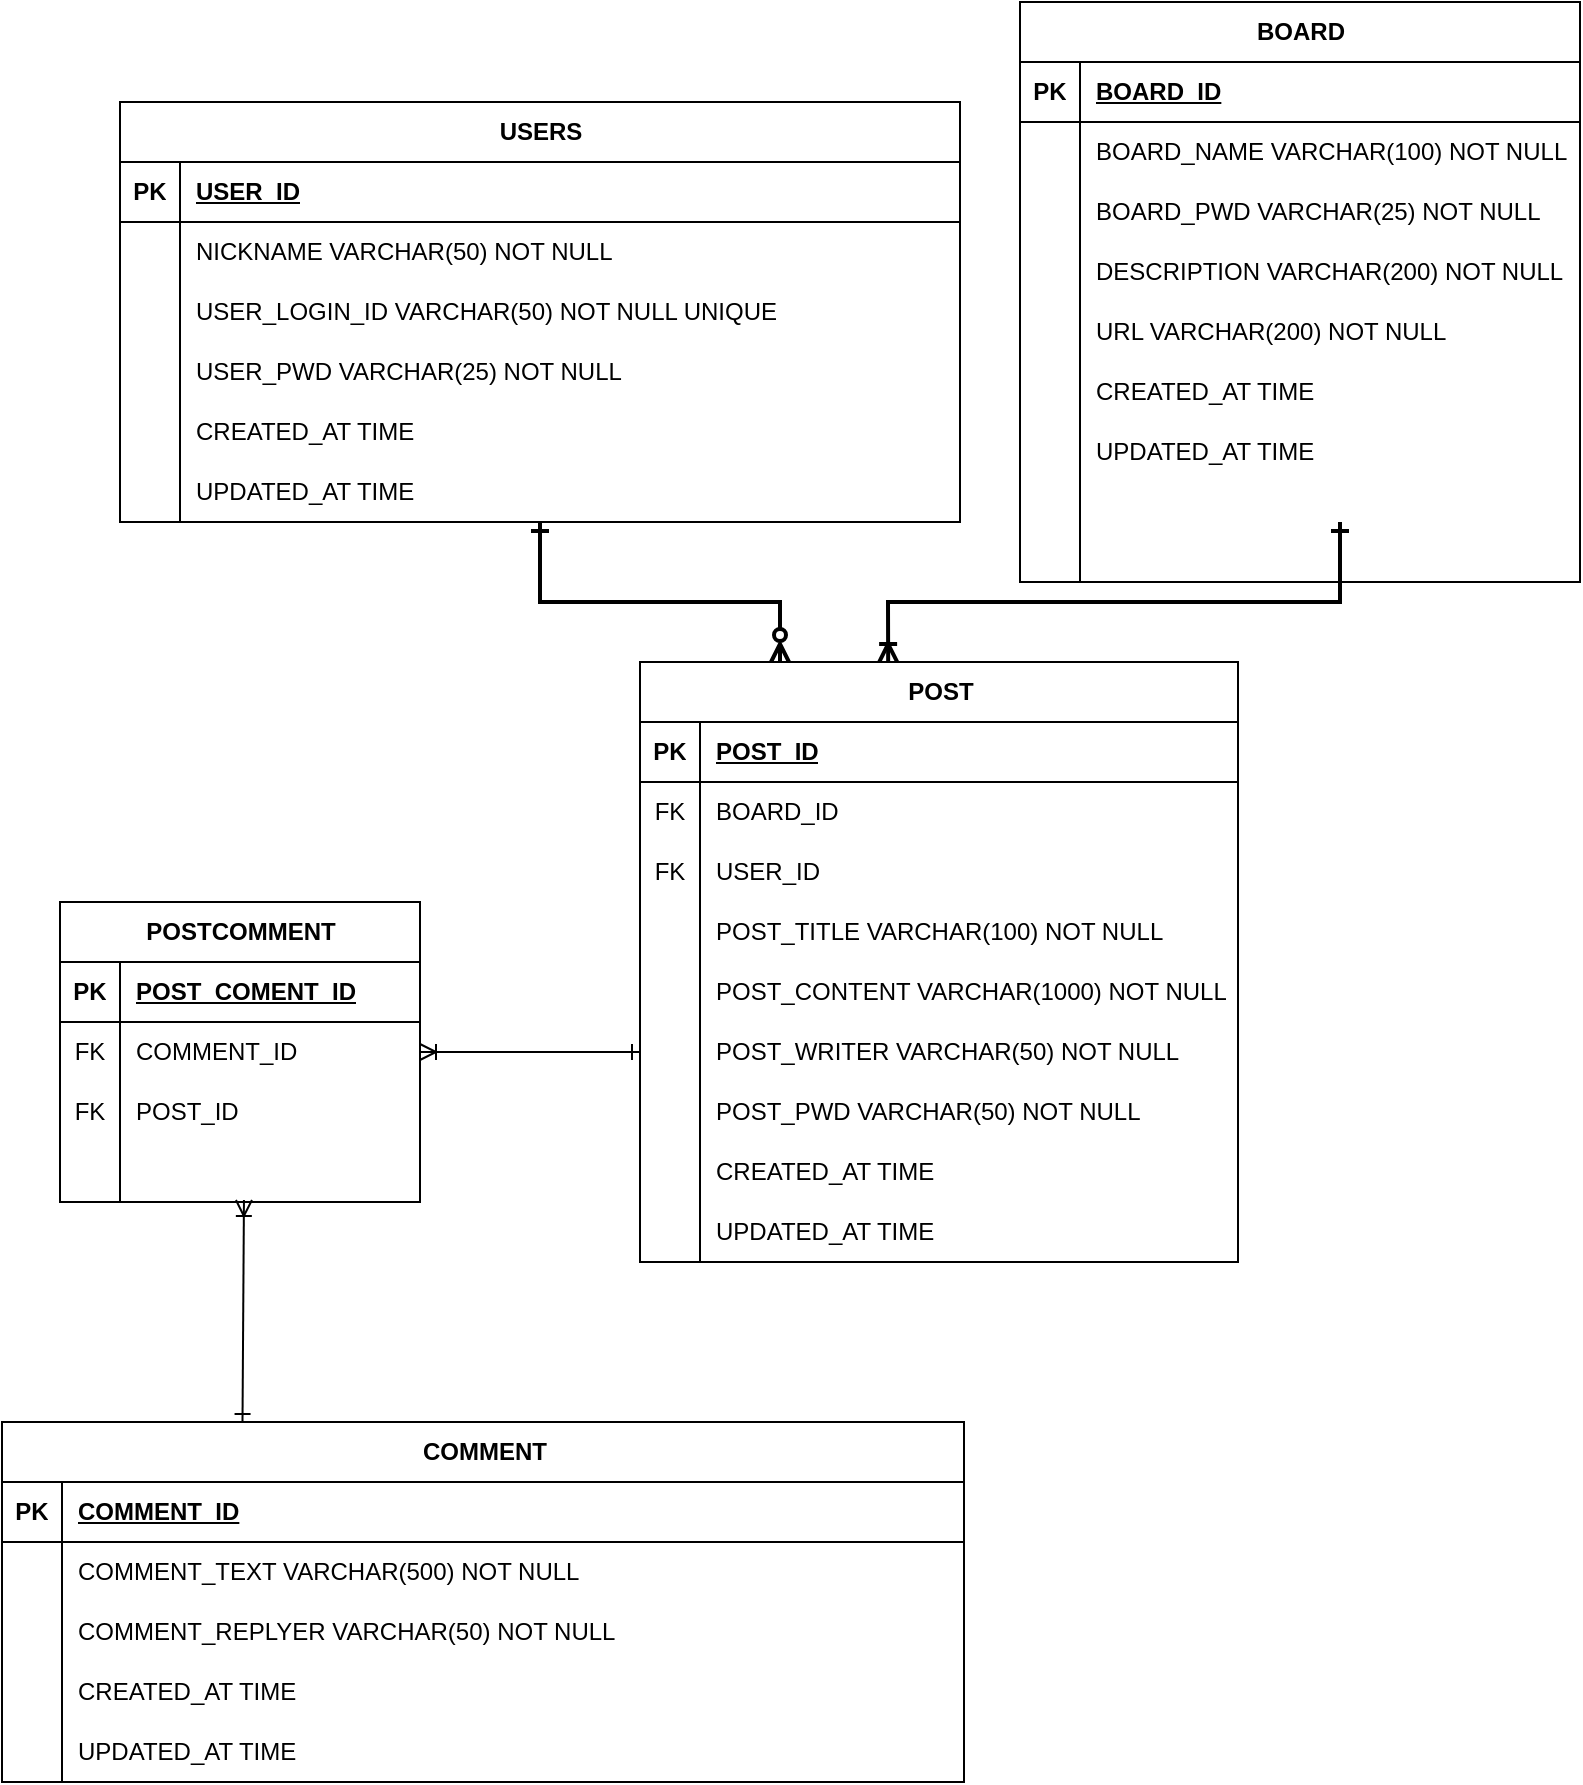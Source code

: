 <mxfile version="24.3.1" type="github">
  <diagram name="페이지-1" id="uvJJfbVliRCGmLQvuiYv">
    <mxGraphModel dx="2215" dy="1925" grid="1" gridSize="10" guides="1" tooltips="1" connect="1" arrows="1" fold="1" page="1" pageScale="1" pageWidth="827" pageHeight="1169" math="0" shadow="0">
      <root>
        <mxCell id="0" />
        <mxCell id="1" parent="0" />
        <mxCell id="dDzo2XbVVr4n1SMJz9Za-1" value="POST" style="shape=table;startSize=30;container=1;collapsible=1;childLayout=tableLayout;fixedRows=1;rowLines=0;fontStyle=1;align=center;resizeLast=1;html=1;" parent="1" vertex="1">
          <mxGeometry x="-488" y="-760" width="299" height="300" as="geometry" />
        </mxCell>
        <mxCell id="dDzo2XbVVr4n1SMJz9Za-2" value="" style="shape=tableRow;horizontal=0;startSize=0;swimlaneHead=0;swimlaneBody=0;fillColor=none;collapsible=0;dropTarget=0;points=[[0,0.5],[1,0.5]];portConstraint=eastwest;top=0;left=0;right=0;bottom=1;" parent="dDzo2XbVVr4n1SMJz9Za-1" vertex="1">
          <mxGeometry y="30" width="299" height="30" as="geometry" />
        </mxCell>
        <mxCell id="dDzo2XbVVr4n1SMJz9Za-3" value="PK" style="shape=partialRectangle;connectable=0;fillColor=none;top=0;left=0;bottom=0;right=0;fontStyle=1;overflow=hidden;whiteSpace=wrap;html=1;" parent="dDzo2XbVVr4n1SMJz9Za-2" vertex="1">
          <mxGeometry width="30" height="30" as="geometry">
            <mxRectangle width="30" height="30" as="alternateBounds" />
          </mxGeometry>
        </mxCell>
        <mxCell id="dDzo2XbVVr4n1SMJz9Za-4" value="POST_ID" style="shape=partialRectangle;connectable=0;fillColor=none;top=0;left=0;bottom=0;right=0;align=left;spacingLeft=6;fontStyle=5;overflow=hidden;whiteSpace=wrap;html=1;" parent="dDzo2XbVVr4n1SMJz9Za-2" vertex="1">
          <mxGeometry x="30" width="269" height="30" as="geometry">
            <mxRectangle width="269" height="30" as="alternateBounds" />
          </mxGeometry>
        </mxCell>
        <mxCell id="dDzo2XbVVr4n1SMJz9Za-5" value="" style="shape=tableRow;horizontal=0;startSize=0;swimlaneHead=0;swimlaneBody=0;fillColor=none;collapsible=0;dropTarget=0;points=[[0,0.5],[1,0.5]];portConstraint=eastwest;top=0;left=0;right=0;bottom=0;" parent="dDzo2XbVVr4n1SMJz9Za-1" vertex="1">
          <mxGeometry y="60" width="299" height="30" as="geometry" />
        </mxCell>
        <mxCell id="dDzo2XbVVr4n1SMJz9Za-6" value="FK" style="shape=partialRectangle;connectable=0;fillColor=none;top=0;left=0;bottom=0;right=0;editable=1;overflow=hidden;whiteSpace=wrap;html=1;" parent="dDzo2XbVVr4n1SMJz9Za-5" vertex="1">
          <mxGeometry width="30" height="30" as="geometry">
            <mxRectangle width="30" height="30" as="alternateBounds" />
          </mxGeometry>
        </mxCell>
        <mxCell id="dDzo2XbVVr4n1SMJz9Za-7" value="BOARD_ID&amp;nbsp;" style="shape=partialRectangle;connectable=0;fillColor=none;top=0;left=0;bottom=0;right=0;align=left;spacingLeft=6;overflow=hidden;whiteSpace=wrap;html=1;" parent="dDzo2XbVVr4n1SMJz9Za-5" vertex="1">
          <mxGeometry x="30" width="269" height="30" as="geometry">
            <mxRectangle width="269" height="30" as="alternateBounds" />
          </mxGeometry>
        </mxCell>
        <mxCell id="dDzo2XbVVr4n1SMJz9Za-94" value="" style="shape=tableRow;horizontal=0;startSize=0;swimlaneHead=0;swimlaneBody=0;fillColor=none;collapsible=0;dropTarget=0;points=[[0,0.5],[1,0.5]];portConstraint=eastwest;top=0;left=0;right=0;bottom=0;" parent="dDzo2XbVVr4n1SMJz9Za-1" vertex="1">
          <mxGeometry y="90" width="299" height="30" as="geometry" />
        </mxCell>
        <mxCell id="dDzo2XbVVr4n1SMJz9Za-95" value="FK" style="shape=partialRectangle;connectable=0;fillColor=none;top=0;left=0;bottom=0;right=0;editable=1;overflow=hidden;whiteSpace=wrap;html=1;" parent="dDzo2XbVVr4n1SMJz9Za-94" vertex="1">
          <mxGeometry width="30" height="30" as="geometry">
            <mxRectangle width="30" height="30" as="alternateBounds" />
          </mxGeometry>
        </mxCell>
        <mxCell id="dDzo2XbVVr4n1SMJz9Za-96" value="USER_ID" style="shape=partialRectangle;connectable=0;fillColor=none;top=0;left=0;bottom=0;right=0;align=left;spacingLeft=6;overflow=hidden;whiteSpace=wrap;html=1;" parent="dDzo2XbVVr4n1SMJz9Za-94" vertex="1">
          <mxGeometry x="30" width="269" height="30" as="geometry">
            <mxRectangle width="269" height="30" as="alternateBounds" />
          </mxGeometry>
        </mxCell>
        <mxCell id="dDzo2XbVVr4n1SMJz9Za-97" value="" style="shape=tableRow;horizontal=0;startSize=0;swimlaneHead=0;swimlaneBody=0;fillColor=none;collapsible=0;dropTarget=0;points=[[0,0.5],[1,0.5]];portConstraint=eastwest;top=0;left=0;right=0;bottom=0;" parent="dDzo2XbVVr4n1SMJz9Za-1" vertex="1">
          <mxGeometry y="120" width="299" height="30" as="geometry" />
        </mxCell>
        <mxCell id="dDzo2XbVVr4n1SMJz9Za-98" value="" style="shape=partialRectangle;connectable=0;fillColor=none;top=0;left=0;bottom=0;right=0;editable=1;overflow=hidden;whiteSpace=wrap;html=1;" parent="dDzo2XbVVr4n1SMJz9Za-97" vertex="1">
          <mxGeometry width="30" height="30" as="geometry">
            <mxRectangle width="30" height="30" as="alternateBounds" />
          </mxGeometry>
        </mxCell>
        <mxCell id="dDzo2XbVVr4n1SMJz9Za-99" value="POST_TITLE VARCHAR(100) NOT NULL" style="shape=partialRectangle;connectable=0;fillColor=none;top=0;left=0;bottom=0;right=0;align=left;spacingLeft=6;overflow=hidden;whiteSpace=wrap;html=1;" parent="dDzo2XbVVr4n1SMJz9Za-97" vertex="1">
          <mxGeometry x="30" width="269" height="30" as="geometry">
            <mxRectangle width="269" height="30" as="alternateBounds" />
          </mxGeometry>
        </mxCell>
        <mxCell id="dDzo2XbVVr4n1SMJz9Za-8" value="" style="shape=tableRow;horizontal=0;startSize=0;swimlaneHead=0;swimlaneBody=0;fillColor=none;collapsible=0;dropTarget=0;points=[[0,0.5],[1,0.5]];portConstraint=eastwest;top=0;left=0;right=0;bottom=0;" parent="dDzo2XbVVr4n1SMJz9Za-1" vertex="1">
          <mxGeometry y="150" width="299" height="30" as="geometry" />
        </mxCell>
        <mxCell id="dDzo2XbVVr4n1SMJz9Za-9" value="" style="shape=partialRectangle;connectable=0;fillColor=none;top=0;left=0;bottom=0;right=0;editable=1;overflow=hidden;whiteSpace=wrap;html=1;" parent="dDzo2XbVVr4n1SMJz9Za-8" vertex="1">
          <mxGeometry width="30" height="30" as="geometry">
            <mxRectangle width="30" height="30" as="alternateBounds" />
          </mxGeometry>
        </mxCell>
        <mxCell id="dDzo2XbVVr4n1SMJz9Za-10" value="POST_CONTENT VARCHAR(1000)&amp;nbsp;NOT NULL" style="shape=partialRectangle;connectable=0;fillColor=none;top=0;left=0;bottom=0;right=0;align=left;spacingLeft=6;overflow=hidden;whiteSpace=wrap;html=1;" parent="dDzo2XbVVr4n1SMJz9Za-8" vertex="1">
          <mxGeometry x="30" width="269" height="30" as="geometry">
            <mxRectangle width="269" height="30" as="alternateBounds" />
          </mxGeometry>
        </mxCell>
        <mxCell id="dDzo2XbVVr4n1SMJz9Za-11" value="" style="shape=tableRow;horizontal=0;startSize=0;swimlaneHead=0;swimlaneBody=0;fillColor=none;collapsible=0;dropTarget=0;points=[[0,0.5],[1,0.5]];portConstraint=eastwest;top=0;left=0;right=0;bottom=0;" parent="dDzo2XbVVr4n1SMJz9Za-1" vertex="1">
          <mxGeometry y="180" width="299" height="30" as="geometry" />
        </mxCell>
        <mxCell id="dDzo2XbVVr4n1SMJz9Za-12" value="" style="shape=partialRectangle;connectable=0;fillColor=none;top=0;left=0;bottom=0;right=0;editable=1;overflow=hidden;whiteSpace=wrap;html=1;" parent="dDzo2XbVVr4n1SMJz9Za-11" vertex="1">
          <mxGeometry width="30" height="30" as="geometry">
            <mxRectangle width="30" height="30" as="alternateBounds" />
          </mxGeometry>
        </mxCell>
        <mxCell id="dDzo2XbVVr4n1SMJz9Za-13" value="POST_WRITER VARCHAR(50) NOT NULL" style="shape=partialRectangle;connectable=0;fillColor=none;top=0;left=0;bottom=0;right=0;align=left;spacingLeft=6;overflow=hidden;whiteSpace=wrap;html=1;" parent="dDzo2XbVVr4n1SMJz9Za-11" vertex="1">
          <mxGeometry x="30" width="269" height="30" as="geometry">
            <mxRectangle width="269" height="30" as="alternateBounds" />
          </mxGeometry>
        </mxCell>
        <mxCell id="aclgO0L0xztYRunt5_ON-1" value="" style="shape=tableRow;horizontal=0;startSize=0;swimlaneHead=0;swimlaneBody=0;fillColor=none;collapsible=0;dropTarget=0;points=[[0,0.5],[1,0.5]];portConstraint=eastwest;top=0;left=0;right=0;bottom=0;" parent="dDzo2XbVVr4n1SMJz9Za-1" vertex="1">
          <mxGeometry y="210" width="299" height="30" as="geometry" />
        </mxCell>
        <mxCell id="aclgO0L0xztYRunt5_ON-2" value="" style="shape=partialRectangle;connectable=0;fillColor=none;top=0;left=0;bottom=0;right=0;editable=1;overflow=hidden;whiteSpace=wrap;html=1;" parent="aclgO0L0xztYRunt5_ON-1" vertex="1">
          <mxGeometry width="30" height="30" as="geometry">
            <mxRectangle width="30" height="30" as="alternateBounds" />
          </mxGeometry>
        </mxCell>
        <mxCell id="aclgO0L0xztYRunt5_ON-3" value="POST_PWD VARCHAR(50) NOT NULL" style="shape=partialRectangle;connectable=0;fillColor=none;top=0;left=0;bottom=0;right=0;align=left;spacingLeft=6;overflow=hidden;whiteSpace=wrap;html=1;" parent="aclgO0L0xztYRunt5_ON-1" vertex="1">
          <mxGeometry x="30" width="269" height="30" as="geometry">
            <mxRectangle width="269" height="30" as="alternateBounds" />
          </mxGeometry>
        </mxCell>
        <mxCell id="dDzo2XbVVr4n1SMJz9Za-85" value="" style="shape=tableRow;horizontal=0;startSize=0;swimlaneHead=0;swimlaneBody=0;fillColor=none;collapsible=0;dropTarget=0;points=[[0,0.5],[1,0.5]];portConstraint=eastwest;top=0;left=0;right=0;bottom=0;" parent="dDzo2XbVVr4n1SMJz9Za-1" vertex="1">
          <mxGeometry y="240" width="299" height="30" as="geometry" />
        </mxCell>
        <mxCell id="dDzo2XbVVr4n1SMJz9Za-86" value="" style="shape=partialRectangle;connectable=0;fillColor=none;top=0;left=0;bottom=0;right=0;editable=1;overflow=hidden;whiteSpace=wrap;html=1;" parent="dDzo2XbVVr4n1SMJz9Za-85" vertex="1">
          <mxGeometry width="30" height="30" as="geometry">
            <mxRectangle width="30" height="30" as="alternateBounds" />
          </mxGeometry>
        </mxCell>
        <mxCell id="dDzo2XbVVr4n1SMJz9Za-87" value="CREATED_AT TIME" style="shape=partialRectangle;connectable=0;fillColor=none;top=0;left=0;bottom=0;right=0;align=left;spacingLeft=6;overflow=hidden;whiteSpace=wrap;html=1;" parent="dDzo2XbVVr4n1SMJz9Za-85" vertex="1">
          <mxGeometry x="30" width="269" height="30" as="geometry">
            <mxRectangle width="269" height="30" as="alternateBounds" />
          </mxGeometry>
        </mxCell>
        <mxCell id="dDzo2XbVVr4n1SMJz9Za-88" value="" style="shape=tableRow;horizontal=0;startSize=0;swimlaneHead=0;swimlaneBody=0;fillColor=none;collapsible=0;dropTarget=0;points=[[0,0.5],[1,0.5]];portConstraint=eastwest;top=0;left=0;right=0;bottom=0;" parent="dDzo2XbVVr4n1SMJz9Za-1" vertex="1">
          <mxGeometry y="270" width="299" height="30" as="geometry" />
        </mxCell>
        <mxCell id="dDzo2XbVVr4n1SMJz9Za-89" value="" style="shape=partialRectangle;connectable=0;fillColor=none;top=0;left=0;bottom=0;right=0;editable=1;overflow=hidden;whiteSpace=wrap;html=1;" parent="dDzo2XbVVr4n1SMJz9Za-88" vertex="1">
          <mxGeometry width="30" height="30" as="geometry">
            <mxRectangle width="30" height="30" as="alternateBounds" />
          </mxGeometry>
        </mxCell>
        <mxCell id="dDzo2XbVVr4n1SMJz9Za-90" value="UPDATED_AT TIME" style="shape=partialRectangle;connectable=0;fillColor=none;top=0;left=0;bottom=0;right=0;align=left;spacingLeft=6;overflow=hidden;whiteSpace=wrap;html=1;" parent="dDzo2XbVVr4n1SMJz9Za-88" vertex="1">
          <mxGeometry x="30" width="269" height="30" as="geometry">
            <mxRectangle width="269" height="30" as="alternateBounds" />
          </mxGeometry>
        </mxCell>
        <mxCell id="dDzo2XbVVr4n1SMJz9Za-14" value="BOARD" style="shape=table;startSize=30;container=1;collapsible=1;childLayout=tableLayout;fixedRows=1;rowLines=0;fontStyle=1;align=center;resizeLast=1;html=1;" parent="1" vertex="1">
          <mxGeometry x="-298" y="-1090" width="280" height="290" as="geometry" />
        </mxCell>
        <mxCell id="dDzo2XbVVr4n1SMJz9Za-15" value="" style="shape=tableRow;horizontal=0;startSize=0;swimlaneHead=0;swimlaneBody=0;fillColor=none;collapsible=0;dropTarget=0;points=[[0,0.5],[1,0.5]];portConstraint=eastwest;top=0;left=0;right=0;bottom=1;" parent="dDzo2XbVVr4n1SMJz9Za-14" vertex="1">
          <mxGeometry y="30" width="280" height="30" as="geometry" />
        </mxCell>
        <mxCell id="dDzo2XbVVr4n1SMJz9Za-16" value="PK" style="shape=partialRectangle;connectable=0;fillColor=none;top=0;left=0;bottom=0;right=0;fontStyle=1;overflow=hidden;whiteSpace=wrap;html=1;" parent="dDzo2XbVVr4n1SMJz9Za-15" vertex="1">
          <mxGeometry width="30" height="30" as="geometry">
            <mxRectangle width="30" height="30" as="alternateBounds" />
          </mxGeometry>
        </mxCell>
        <mxCell id="dDzo2XbVVr4n1SMJz9Za-17" value="BOARD_ID" style="shape=partialRectangle;connectable=0;fillColor=none;top=0;left=0;bottom=0;right=0;align=left;spacingLeft=6;fontStyle=5;overflow=hidden;whiteSpace=wrap;html=1;" parent="dDzo2XbVVr4n1SMJz9Za-15" vertex="1">
          <mxGeometry x="30" width="250" height="30" as="geometry">
            <mxRectangle width="250" height="30" as="alternateBounds" />
          </mxGeometry>
        </mxCell>
        <mxCell id="dDzo2XbVVr4n1SMJz9Za-18" value="" style="shape=tableRow;horizontal=0;startSize=0;swimlaneHead=0;swimlaneBody=0;fillColor=none;collapsible=0;dropTarget=0;points=[[0,0.5],[1,0.5]];portConstraint=eastwest;top=0;left=0;right=0;bottom=0;" parent="dDzo2XbVVr4n1SMJz9Za-14" vertex="1">
          <mxGeometry y="60" width="280" height="30" as="geometry" />
        </mxCell>
        <mxCell id="dDzo2XbVVr4n1SMJz9Za-19" value="" style="shape=partialRectangle;connectable=0;fillColor=none;top=0;left=0;bottom=0;right=0;editable=1;overflow=hidden;whiteSpace=wrap;html=1;" parent="dDzo2XbVVr4n1SMJz9Za-18" vertex="1">
          <mxGeometry width="30" height="30" as="geometry">
            <mxRectangle width="30" height="30" as="alternateBounds" />
          </mxGeometry>
        </mxCell>
        <mxCell id="dDzo2XbVVr4n1SMJz9Za-20" value="BOARD_NAME VARCHAR(100) NOT NULL" style="shape=partialRectangle;connectable=0;fillColor=none;top=0;left=0;bottom=0;right=0;align=left;spacingLeft=6;overflow=hidden;whiteSpace=wrap;html=1;" parent="dDzo2XbVVr4n1SMJz9Za-18" vertex="1">
          <mxGeometry x="30" width="250" height="30" as="geometry">
            <mxRectangle width="250" height="30" as="alternateBounds" />
          </mxGeometry>
        </mxCell>
        <mxCell id="dDzo2XbVVr4n1SMJz9Za-21" value="" style="shape=tableRow;horizontal=0;startSize=0;swimlaneHead=0;swimlaneBody=0;fillColor=none;collapsible=0;dropTarget=0;points=[[0,0.5],[1,0.5]];portConstraint=eastwest;top=0;left=0;right=0;bottom=0;" parent="dDzo2XbVVr4n1SMJz9Za-14" vertex="1">
          <mxGeometry y="90" width="280" height="30" as="geometry" />
        </mxCell>
        <mxCell id="dDzo2XbVVr4n1SMJz9Za-22" value="" style="shape=partialRectangle;connectable=0;fillColor=none;top=0;left=0;bottom=0;right=0;editable=1;overflow=hidden;whiteSpace=wrap;html=1;" parent="dDzo2XbVVr4n1SMJz9Za-21" vertex="1">
          <mxGeometry width="30" height="30" as="geometry">
            <mxRectangle width="30" height="30" as="alternateBounds" />
          </mxGeometry>
        </mxCell>
        <mxCell id="dDzo2XbVVr4n1SMJz9Za-23" value="BOARD_PWD VARCHAR(25) NOT NULL" style="shape=partialRectangle;connectable=0;fillColor=none;top=0;left=0;bottom=0;right=0;align=left;spacingLeft=6;overflow=hidden;whiteSpace=wrap;html=1;" parent="dDzo2XbVVr4n1SMJz9Za-21" vertex="1">
          <mxGeometry x="30" width="250" height="30" as="geometry">
            <mxRectangle width="250" height="30" as="alternateBounds" />
          </mxGeometry>
        </mxCell>
        <mxCell id="ainoRKVg1-AMkQzdpBIw-4" value="" style="shape=tableRow;horizontal=0;startSize=0;swimlaneHead=0;swimlaneBody=0;fillColor=none;collapsible=0;dropTarget=0;points=[[0,0.5],[1,0.5]];portConstraint=eastwest;top=0;left=0;right=0;bottom=0;" parent="dDzo2XbVVr4n1SMJz9Za-14" vertex="1">
          <mxGeometry y="120" width="280" height="30" as="geometry" />
        </mxCell>
        <mxCell id="ainoRKVg1-AMkQzdpBIw-5" value="" style="shape=partialRectangle;connectable=0;fillColor=none;top=0;left=0;bottom=0;right=0;editable=1;overflow=hidden;whiteSpace=wrap;html=1;" parent="ainoRKVg1-AMkQzdpBIw-4" vertex="1">
          <mxGeometry width="30" height="30" as="geometry">
            <mxRectangle width="30" height="30" as="alternateBounds" />
          </mxGeometry>
        </mxCell>
        <mxCell id="ainoRKVg1-AMkQzdpBIw-6" value="DESCRIPTION VARCHAR(200) NOT NULL" style="shape=partialRectangle;connectable=0;fillColor=none;top=0;left=0;bottom=0;right=0;align=left;spacingLeft=6;overflow=hidden;whiteSpace=wrap;html=1;" parent="ainoRKVg1-AMkQzdpBIw-4" vertex="1">
          <mxGeometry x="30" width="250" height="30" as="geometry">
            <mxRectangle width="250" height="30" as="alternateBounds" />
          </mxGeometry>
        </mxCell>
        <mxCell id="ms5qOaAbCO3Fncq3aYWN-1" value="" style="shape=tableRow;horizontal=0;startSize=0;swimlaneHead=0;swimlaneBody=0;fillColor=none;collapsible=0;dropTarget=0;points=[[0,0.5],[1,0.5]];portConstraint=eastwest;top=0;left=0;right=0;bottom=0;" parent="dDzo2XbVVr4n1SMJz9Za-14" vertex="1">
          <mxGeometry y="150" width="280" height="30" as="geometry" />
        </mxCell>
        <mxCell id="ms5qOaAbCO3Fncq3aYWN-2" value="" style="shape=partialRectangle;connectable=0;fillColor=none;top=0;left=0;bottom=0;right=0;editable=1;overflow=hidden;whiteSpace=wrap;html=1;" parent="ms5qOaAbCO3Fncq3aYWN-1" vertex="1">
          <mxGeometry width="30" height="30" as="geometry">
            <mxRectangle width="30" height="30" as="alternateBounds" />
          </mxGeometry>
        </mxCell>
        <mxCell id="ms5qOaAbCO3Fncq3aYWN-3" value="URL VARCHAR(200) NOT NULL" style="shape=partialRectangle;connectable=0;fillColor=none;top=0;left=0;bottom=0;right=0;align=left;spacingLeft=6;overflow=hidden;whiteSpace=wrap;html=1;" parent="ms5qOaAbCO3Fncq3aYWN-1" vertex="1">
          <mxGeometry x="30" width="250" height="30" as="geometry">
            <mxRectangle width="250" height="30" as="alternateBounds" />
          </mxGeometry>
        </mxCell>
        <mxCell id="ainoRKVg1-AMkQzdpBIw-23" value="" style="shape=tableRow;horizontal=0;startSize=0;swimlaneHead=0;swimlaneBody=0;fillColor=none;collapsible=0;dropTarget=0;points=[[0,0.5],[1,0.5]];portConstraint=eastwest;top=0;left=0;right=0;bottom=0;" parent="dDzo2XbVVr4n1SMJz9Za-14" vertex="1">
          <mxGeometry y="180" width="280" height="30" as="geometry" />
        </mxCell>
        <mxCell id="ainoRKVg1-AMkQzdpBIw-24" value="" style="shape=partialRectangle;connectable=0;fillColor=none;top=0;left=0;bottom=0;right=0;editable=1;overflow=hidden;whiteSpace=wrap;html=1;" parent="ainoRKVg1-AMkQzdpBIw-23" vertex="1">
          <mxGeometry width="30" height="30" as="geometry">
            <mxRectangle width="30" height="30" as="alternateBounds" />
          </mxGeometry>
        </mxCell>
        <mxCell id="ainoRKVg1-AMkQzdpBIw-25" value="CREATED_AT TIME" style="shape=partialRectangle;connectable=0;fillColor=none;top=0;left=0;bottom=0;right=0;align=left;spacingLeft=6;overflow=hidden;whiteSpace=wrap;html=1;" parent="ainoRKVg1-AMkQzdpBIw-23" vertex="1">
          <mxGeometry x="30" width="250" height="30" as="geometry">
            <mxRectangle width="250" height="30" as="alternateBounds" />
          </mxGeometry>
        </mxCell>
        <mxCell id="dDzo2XbVVr4n1SMJz9Za-103" value="" style="shape=tableRow;horizontal=0;startSize=0;swimlaneHead=0;swimlaneBody=0;fillColor=none;collapsible=0;dropTarget=0;points=[[0,0.5],[1,0.5]];portConstraint=eastwest;top=0;left=0;right=0;bottom=0;" parent="dDzo2XbVVr4n1SMJz9Za-14" vertex="1">
          <mxGeometry y="210" width="280" height="30" as="geometry" />
        </mxCell>
        <mxCell id="dDzo2XbVVr4n1SMJz9Za-104" value="" style="shape=partialRectangle;connectable=0;fillColor=none;top=0;left=0;bottom=0;right=0;editable=1;overflow=hidden;whiteSpace=wrap;html=1;" parent="dDzo2XbVVr4n1SMJz9Za-103" vertex="1">
          <mxGeometry width="30" height="30" as="geometry">
            <mxRectangle width="30" height="30" as="alternateBounds" />
          </mxGeometry>
        </mxCell>
        <mxCell id="dDzo2XbVVr4n1SMJz9Za-105" value="UPDATED_AT TIME" style="shape=partialRectangle;connectable=0;fillColor=none;top=0;left=0;bottom=0;right=0;align=left;spacingLeft=6;overflow=hidden;whiteSpace=wrap;html=1;" parent="dDzo2XbVVr4n1SMJz9Za-103" vertex="1">
          <mxGeometry x="30" width="250" height="30" as="geometry">
            <mxRectangle width="250" height="30" as="alternateBounds" />
          </mxGeometry>
        </mxCell>
        <mxCell id="ainoRKVg1-AMkQzdpBIw-1" value="" style="shape=tableRow;horizontal=0;startSize=0;swimlaneHead=0;swimlaneBody=0;fillColor=none;collapsible=0;dropTarget=0;points=[[0,0.5],[1,0.5]];portConstraint=eastwest;top=0;left=0;right=0;bottom=0;" parent="dDzo2XbVVr4n1SMJz9Za-14" vertex="1">
          <mxGeometry y="240" width="280" height="30" as="geometry" />
        </mxCell>
        <mxCell id="ainoRKVg1-AMkQzdpBIw-2" value="" style="shape=partialRectangle;connectable=0;fillColor=none;top=0;left=0;bottom=0;right=0;editable=1;overflow=hidden;whiteSpace=wrap;html=1;" parent="ainoRKVg1-AMkQzdpBIw-1" vertex="1">
          <mxGeometry width="30" height="30" as="geometry">
            <mxRectangle width="30" height="30" as="alternateBounds" />
          </mxGeometry>
        </mxCell>
        <mxCell id="ainoRKVg1-AMkQzdpBIw-3" value="" style="shape=partialRectangle;connectable=0;fillColor=none;top=0;left=0;bottom=0;right=0;align=left;spacingLeft=6;overflow=hidden;whiteSpace=wrap;html=1;" parent="ainoRKVg1-AMkQzdpBIw-1" vertex="1">
          <mxGeometry x="30" width="250" height="30" as="geometry">
            <mxRectangle width="250" height="30" as="alternateBounds" />
          </mxGeometry>
        </mxCell>
        <mxCell id="dDzo2XbVVr4n1SMJz9Za-24" value="" style="shape=tableRow;horizontal=0;startSize=0;swimlaneHead=0;swimlaneBody=0;fillColor=none;collapsible=0;dropTarget=0;points=[[0,0.5],[1,0.5]];portConstraint=eastwest;top=0;left=0;right=0;bottom=0;" parent="dDzo2XbVVr4n1SMJz9Za-14" vertex="1">
          <mxGeometry y="270" width="280" height="20" as="geometry" />
        </mxCell>
        <mxCell id="dDzo2XbVVr4n1SMJz9Za-25" value="" style="shape=partialRectangle;connectable=0;fillColor=none;top=0;left=0;bottom=0;right=0;editable=1;overflow=hidden;whiteSpace=wrap;html=1;" parent="dDzo2XbVVr4n1SMJz9Za-24" vertex="1">
          <mxGeometry width="30" height="20" as="geometry">
            <mxRectangle width="30" height="20" as="alternateBounds" />
          </mxGeometry>
        </mxCell>
        <mxCell id="dDzo2XbVVr4n1SMJz9Za-26" value="" style="shape=partialRectangle;connectable=0;fillColor=none;top=0;left=0;bottom=0;right=0;align=left;spacingLeft=6;overflow=hidden;whiteSpace=wrap;html=1;" parent="dDzo2XbVVr4n1SMJz9Za-24" vertex="1">
          <mxGeometry x="30" width="250" height="20" as="geometry">
            <mxRectangle width="250" height="20" as="alternateBounds" />
          </mxGeometry>
        </mxCell>
        <mxCell id="dDzo2XbVVr4n1SMJz9Za-27" value="" style="endArrow=ERoneToMany;html=1;rounded=0;entryX=0.415;entryY=0;entryDx=0;entryDy=0;entryPerimeter=0;startArrow=ERone;startFill=0;endFill=0;strokeWidth=2;" parent="1" target="dDzo2XbVVr4n1SMJz9Za-1" edge="1">
          <mxGeometry width="50" height="50" relative="1" as="geometry">
            <mxPoint x="-138" y="-830" as="sourcePoint" />
            <mxPoint x="-98" y="-760" as="targetPoint" />
            <Array as="points">
              <mxPoint x="-138" y="-790" />
              <mxPoint x="-364" y="-790" />
            </Array>
          </mxGeometry>
        </mxCell>
        <mxCell id="dDzo2XbVVr4n1SMJz9Za-28" value="COMMENT" style="shape=table;startSize=30;container=1;collapsible=1;childLayout=tableLayout;fixedRows=1;rowLines=0;fontStyle=1;align=center;resizeLast=1;html=1;" parent="1" vertex="1">
          <mxGeometry x="-807" y="-380" width="481" height="180" as="geometry" />
        </mxCell>
        <mxCell id="dDzo2XbVVr4n1SMJz9Za-29" value="" style="shape=tableRow;horizontal=0;startSize=0;swimlaneHead=0;swimlaneBody=0;fillColor=none;collapsible=0;dropTarget=0;points=[[0,0.5],[1,0.5]];portConstraint=eastwest;top=0;left=0;right=0;bottom=1;" parent="dDzo2XbVVr4n1SMJz9Za-28" vertex="1">
          <mxGeometry y="30" width="481" height="30" as="geometry" />
        </mxCell>
        <mxCell id="dDzo2XbVVr4n1SMJz9Za-30" value="PK" style="shape=partialRectangle;connectable=0;fillColor=none;top=0;left=0;bottom=0;right=0;fontStyle=1;overflow=hidden;whiteSpace=wrap;html=1;" parent="dDzo2XbVVr4n1SMJz9Za-29" vertex="1">
          <mxGeometry width="30" height="30" as="geometry">
            <mxRectangle width="30" height="30" as="alternateBounds" />
          </mxGeometry>
        </mxCell>
        <mxCell id="dDzo2XbVVr4n1SMJz9Za-31" value="COMMENT_ID" style="shape=partialRectangle;connectable=0;fillColor=none;top=0;left=0;bottom=0;right=0;align=left;spacingLeft=6;fontStyle=5;overflow=hidden;whiteSpace=wrap;html=1;" parent="dDzo2XbVVr4n1SMJz9Za-29" vertex="1">
          <mxGeometry x="30" width="451" height="30" as="geometry">
            <mxRectangle width="451" height="30" as="alternateBounds" />
          </mxGeometry>
        </mxCell>
        <mxCell id="dDzo2XbVVr4n1SMJz9Za-100" value="" style="shape=tableRow;horizontal=0;startSize=0;swimlaneHead=0;swimlaneBody=0;fillColor=none;collapsible=0;dropTarget=0;points=[[0,0.5],[1,0.5]];portConstraint=eastwest;top=0;left=0;right=0;bottom=0;" parent="dDzo2XbVVr4n1SMJz9Za-28" vertex="1">
          <mxGeometry y="60" width="481" height="30" as="geometry" />
        </mxCell>
        <mxCell id="dDzo2XbVVr4n1SMJz9Za-101" value="" style="shape=partialRectangle;connectable=0;fillColor=none;top=0;left=0;bottom=0;right=0;editable=1;overflow=hidden;whiteSpace=wrap;html=1;" parent="dDzo2XbVVr4n1SMJz9Za-100" vertex="1">
          <mxGeometry width="30" height="30" as="geometry">
            <mxRectangle width="30" height="30" as="alternateBounds" />
          </mxGeometry>
        </mxCell>
        <mxCell id="dDzo2XbVVr4n1SMJz9Za-102" value="COMMENT_TEXT VARCHAR(500) NOT NULL" style="shape=partialRectangle;connectable=0;fillColor=none;top=0;left=0;bottom=0;right=0;align=left;spacingLeft=6;overflow=hidden;whiteSpace=wrap;html=1;" parent="dDzo2XbVVr4n1SMJz9Za-100" vertex="1">
          <mxGeometry x="30" width="451" height="30" as="geometry">
            <mxRectangle width="451" height="30" as="alternateBounds" />
          </mxGeometry>
        </mxCell>
        <mxCell id="dDzo2XbVVr4n1SMJz9Za-35" value="" style="shape=tableRow;horizontal=0;startSize=0;swimlaneHead=0;swimlaneBody=0;fillColor=none;collapsible=0;dropTarget=0;points=[[0,0.5],[1,0.5]];portConstraint=eastwest;top=0;left=0;right=0;bottom=0;" parent="dDzo2XbVVr4n1SMJz9Za-28" vertex="1">
          <mxGeometry y="90" width="481" height="30" as="geometry" />
        </mxCell>
        <mxCell id="dDzo2XbVVr4n1SMJz9Za-36" value="" style="shape=partialRectangle;connectable=0;fillColor=none;top=0;left=0;bottom=0;right=0;editable=1;overflow=hidden;whiteSpace=wrap;html=1;" parent="dDzo2XbVVr4n1SMJz9Za-35" vertex="1">
          <mxGeometry width="30" height="30" as="geometry">
            <mxRectangle width="30" height="30" as="alternateBounds" />
          </mxGeometry>
        </mxCell>
        <mxCell id="dDzo2XbVVr4n1SMJz9Za-37" value="COMMENT_REPLYER VARCHAR(50) NOT NULL" style="shape=partialRectangle;connectable=0;fillColor=none;top=0;left=0;bottom=0;right=0;align=left;spacingLeft=6;overflow=hidden;whiteSpace=wrap;html=1;" parent="dDzo2XbVVr4n1SMJz9Za-35" vertex="1">
          <mxGeometry x="30" width="451" height="30" as="geometry">
            <mxRectangle width="451" height="30" as="alternateBounds" />
          </mxGeometry>
        </mxCell>
        <mxCell id="dDzo2XbVVr4n1SMJz9Za-38" value="" style="shape=tableRow;horizontal=0;startSize=0;swimlaneHead=0;swimlaneBody=0;fillColor=none;collapsible=0;dropTarget=0;points=[[0,0.5],[1,0.5]];portConstraint=eastwest;top=0;left=0;right=0;bottom=0;" parent="dDzo2XbVVr4n1SMJz9Za-28" vertex="1">
          <mxGeometry y="120" width="481" height="30" as="geometry" />
        </mxCell>
        <mxCell id="dDzo2XbVVr4n1SMJz9Za-39" value="" style="shape=partialRectangle;connectable=0;fillColor=none;top=0;left=0;bottom=0;right=0;editable=1;overflow=hidden;whiteSpace=wrap;html=1;" parent="dDzo2XbVVr4n1SMJz9Za-38" vertex="1">
          <mxGeometry width="30" height="30" as="geometry">
            <mxRectangle width="30" height="30" as="alternateBounds" />
          </mxGeometry>
        </mxCell>
        <mxCell id="dDzo2XbVVr4n1SMJz9Za-40" value="CREATED_AT TIME" style="shape=partialRectangle;connectable=0;fillColor=none;top=0;left=0;bottom=0;right=0;align=left;spacingLeft=6;overflow=hidden;whiteSpace=wrap;html=1;" parent="dDzo2XbVVr4n1SMJz9Za-38" vertex="1">
          <mxGeometry x="30" width="451" height="30" as="geometry">
            <mxRectangle width="451" height="30" as="alternateBounds" />
          </mxGeometry>
        </mxCell>
        <mxCell id="dDzo2XbVVr4n1SMJz9Za-91" value="" style="shape=tableRow;horizontal=0;startSize=0;swimlaneHead=0;swimlaneBody=0;fillColor=none;collapsible=0;dropTarget=0;points=[[0,0.5],[1,0.5]];portConstraint=eastwest;top=0;left=0;right=0;bottom=0;" parent="dDzo2XbVVr4n1SMJz9Za-28" vertex="1">
          <mxGeometry y="150" width="481" height="30" as="geometry" />
        </mxCell>
        <mxCell id="dDzo2XbVVr4n1SMJz9Za-92" value="" style="shape=partialRectangle;connectable=0;fillColor=none;top=0;left=0;bottom=0;right=0;editable=1;overflow=hidden;whiteSpace=wrap;html=1;" parent="dDzo2XbVVr4n1SMJz9Za-91" vertex="1">
          <mxGeometry width="30" height="30" as="geometry">
            <mxRectangle width="30" height="30" as="alternateBounds" />
          </mxGeometry>
        </mxCell>
        <mxCell id="dDzo2XbVVr4n1SMJz9Za-93" value="UPDATED_AT TIME" style="shape=partialRectangle;connectable=0;fillColor=none;top=0;left=0;bottom=0;right=0;align=left;spacingLeft=6;overflow=hidden;whiteSpace=wrap;html=1;" parent="dDzo2XbVVr4n1SMJz9Za-91" vertex="1">
          <mxGeometry x="30" width="451" height="30" as="geometry">
            <mxRectangle width="451" height="30" as="alternateBounds" />
          </mxGeometry>
        </mxCell>
        <mxCell id="dDzo2XbVVr4n1SMJz9Za-42" value="USERS" style="shape=table;startSize=30;container=1;collapsible=1;childLayout=tableLayout;fixedRows=1;rowLines=0;fontStyle=1;align=center;resizeLast=1;html=1;" parent="1" vertex="1">
          <mxGeometry x="-748" y="-1040" width="420" height="210" as="geometry" />
        </mxCell>
        <mxCell id="dDzo2XbVVr4n1SMJz9Za-43" value="" style="shape=tableRow;horizontal=0;startSize=0;swimlaneHead=0;swimlaneBody=0;fillColor=none;collapsible=0;dropTarget=0;points=[[0,0.5],[1,0.5]];portConstraint=eastwest;top=0;left=0;right=0;bottom=1;" parent="dDzo2XbVVr4n1SMJz9Za-42" vertex="1">
          <mxGeometry y="30" width="420" height="30" as="geometry" />
        </mxCell>
        <mxCell id="dDzo2XbVVr4n1SMJz9Za-44" value="PK" style="shape=partialRectangle;connectable=0;fillColor=none;top=0;left=0;bottom=0;right=0;fontStyle=1;overflow=hidden;whiteSpace=wrap;html=1;" parent="dDzo2XbVVr4n1SMJz9Za-43" vertex="1">
          <mxGeometry width="30" height="30" as="geometry">
            <mxRectangle width="30" height="30" as="alternateBounds" />
          </mxGeometry>
        </mxCell>
        <mxCell id="dDzo2XbVVr4n1SMJz9Za-45" value="USER_ID" style="shape=partialRectangle;connectable=0;fillColor=none;top=0;left=0;bottom=0;right=0;align=left;spacingLeft=6;fontStyle=5;overflow=hidden;whiteSpace=wrap;html=1;" parent="dDzo2XbVVr4n1SMJz9Za-43" vertex="1">
          <mxGeometry x="30" width="390" height="30" as="geometry">
            <mxRectangle width="390" height="30" as="alternateBounds" />
          </mxGeometry>
        </mxCell>
        <mxCell id="dDzo2XbVVr4n1SMJz9Za-46" value="" style="shape=tableRow;horizontal=0;startSize=0;swimlaneHead=0;swimlaneBody=0;fillColor=none;collapsible=0;dropTarget=0;points=[[0,0.5],[1,0.5]];portConstraint=eastwest;top=0;left=0;right=0;bottom=0;" parent="dDzo2XbVVr4n1SMJz9Za-42" vertex="1">
          <mxGeometry y="60" width="420" height="30" as="geometry" />
        </mxCell>
        <mxCell id="dDzo2XbVVr4n1SMJz9Za-47" value="" style="shape=partialRectangle;connectable=0;fillColor=none;top=0;left=0;bottom=0;right=0;editable=1;overflow=hidden;whiteSpace=wrap;html=1;" parent="dDzo2XbVVr4n1SMJz9Za-46" vertex="1">
          <mxGeometry width="30" height="30" as="geometry">
            <mxRectangle width="30" height="30" as="alternateBounds" />
          </mxGeometry>
        </mxCell>
        <mxCell id="dDzo2XbVVr4n1SMJz9Za-48" value="NICKNAME VARCHAR(50) NOT NULL" style="shape=partialRectangle;connectable=0;fillColor=none;top=0;left=0;bottom=0;right=0;align=left;spacingLeft=6;overflow=hidden;whiteSpace=wrap;html=1;" parent="dDzo2XbVVr4n1SMJz9Za-46" vertex="1">
          <mxGeometry x="30" width="390" height="30" as="geometry">
            <mxRectangle width="390" height="30" as="alternateBounds" />
          </mxGeometry>
        </mxCell>
        <mxCell id="dDzo2XbVVr4n1SMJz9Za-49" value="" style="shape=tableRow;horizontal=0;startSize=0;swimlaneHead=0;swimlaneBody=0;fillColor=none;collapsible=0;dropTarget=0;points=[[0,0.5],[1,0.5]];portConstraint=eastwest;top=0;left=0;right=0;bottom=0;" parent="dDzo2XbVVr4n1SMJz9Za-42" vertex="1">
          <mxGeometry y="90" width="420" height="30" as="geometry" />
        </mxCell>
        <mxCell id="dDzo2XbVVr4n1SMJz9Za-50" value="" style="shape=partialRectangle;connectable=0;fillColor=none;top=0;left=0;bottom=0;right=0;editable=1;overflow=hidden;whiteSpace=wrap;html=1;" parent="dDzo2XbVVr4n1SMJz9Za-49" vertex="1">
          <mxGeometry width="30" height="30" as="geometry">
            <mxRectangle width="30" height="30" as="alternateBounds" />
          </mxGeometry>
        </mxCell>
        <mxCell id="dDzo2XbVVr4n1SMJz9Za-51" value="USER_LOGIN_ID VARCHAR(50) NOT NULL UNIQUE" style="shape=partialRectangle;connectable=0;fillColor=none;top=0;left=0;bottom=0;right=0;align=left;spacingLeft=6;overflow=hidden;whiteSpace=wrap;html=1;" parent="dDzo2XbVVr4n1SMJz9Za-49" vertex="1">
          <mxGeometry x="30" width="390" height="30" as="geometry">
            <mxRectangle width="390" height="30" as="alternateBounds" />
          </mxGeometry>
        </mxCell>
        <mxCell id="dDzo2XbVVr4n1SMJz9Za-52" value="" style="shape=tableRow;horizontal=0;startSize=0;swimlaneHead=0;swimlaneBody=0;fillColor=none;collapsible=0;dropTarget=0;points=[[0,0.5],[1,0.5]];portConstraint=eastwest;top=0;left=0;right=0;bottom=0;" parent="dDzo2XbVVr4n1SMJz9Za-42" vertex="1">
          <mxGeometry y="120" width="420" height="30" as="geometry" />
        </mxCell>
        <mxCell id="dDzo2XbVVr4n1SMJz9Za-53" value="" style="shape=partialRectangle;connectable=0;fillColor=none;top=0;left=0;bottom=0;right=0;editable=1;overflow=hidden;whiteSpace=wrap;html=1;" parent="dDzo2XbVVr4n1SMJz9Za-52" vertex="1">
          <mxGeometry width="30" height="30" as="geometry">
            <mxRectangle width="30" height="30" as="alternateBounds" />
          </mxGeometry>
        </mxCell>
        <mxCell id="dDzo2XbVVr4n1SMJz9Za-54" value="USER_PWD VARCHAR(25) NOT NULL" style="shape=partialRectangle;connectable=0;fillColor=none;top=0;left=0;bottom=0;right=0;align=left;spacingLeft=6;overflow=hidden;whiteSpace=wrap;html=1;" parent="dDzo2XbVVr4n1SMJz9Za-52" vertex="1">
          <mxGeometry x="30" width="390" height="30" as="geometry">
            <mxRectangle width="390" height="30" as="alternateBounds" />
          </mxGeometry>
        </mxCell>
        <mxCell id="dDzo2XbVVr4n1SMJz9Za-79" value="" style="shape=tableRow;horizontal=0;startSize=0;swimlaneHead=0;swimlaneBody=0;fillColor=none;collapsible=0;dropTarget=0;points=[[0,0.5],[1,0.5]];portConstraint=eastwest;top=0;left=0;right=0;bottom=0;" parent="dDzo2XbVVr4n1SMJz9Za-42" vertex="1">
          <mxGeometry y="150" width="420" height="30" as="geometry" />
        </mxCell>
        <mxCell id="dDzo2XbVVr4n1SMJz9Za-80" value="" style="shape=partialRectangle;connectable=0;fillColor=none;top=0;left=0;bottom=0;right=0;editable=1;overflow=hidden;whiteSpace=wrap;html=1;" parent="dDzo2XbVVr4n1SMJz9Za-79" vertex="1">
          <mxGeometry width="30" height="30" as="geometry">
            <mxRectangle width="30" height="30" as="alternateBounds" />
          </mxGeometry>
        </mxCell>
        <mxCell id="dDzo2XbVVr4n1SMJz9Za-81" value="CREATED_AT TIME" style="shape=partialRectangle;connectable=0;fillColor=none;top=0;left=0;bottom=0;right=0;align=left;spacingLeft=6;overflow=hidden;whiteSpace=wrap;html=1;" parent="dDzo2XbVVr4n1SMJz9Za-79" vertex="1">
          <mxGeometry x="30" width="390" height="30" as="geometry">
            <mxRectangle width="390" height="30" as="alternateBounds" />
          </mxGeometry>
        </mxCell>
        <mxCell id="dDzo2XbVVr4n1SMJz9Za-82" value="" style="shape=tableRow;horizontal=0;startSize=0;swimlaneHead=0;swimlaneBody=0;fillColor=none;collapsible=0;dropTarget=0;points=[[0,0.5],[1,0.5]];portConstraint=eastwest;top=0;left=0;right=0;bottom=0;" parent="dDzo2XbVVr4n1SMJz9Za-42" vertex="1">
          <mxGeometry y="180" width="420" height="30" as="geometry" />
        </mxCell>
        <mxCell id="dDzo2XbVVr4n1SMJz9Za-83" value="" style="shape=partialRectangle;connectable=0;fillColor=none;top=0;left=0;bottom=0;right=0;editable=1;overflow=hidden;whiteSpace=wrap;html=1;" parent="dDzo2XbVVr4n1SMJz9Za-82" vertex="1">
          <mxGeometry width="30" height="30" as="geometry">
            <mxRectangle width="30" height="30" as="alternateBounds" />
          </mxGeometry>
        </mxCell>
        <mxCell id="dDzo2XbVVr4n1SMJz9Za-84" value="UPDATED_AT TIME" style="shape=partialRectangle;connectable=0;fillColor=none;top=0;left=0;bottom=0;right=0;align=left;spacingLeft=6;overflow=hidden;whiteSpace=wrap;html=1;" parent="dDzo2XbVVr4n1SMJz9Za-82" vertex="1">
          <mxGeometry x="30" width="390" height="30" as="geometry">
            <mxRectangle width="390" height="30" as="alternateBounds" />
          </mxGeometry>
        </mxCell>
        <mxCell id="dDzo2XbVVr4n1SMJz9Za-71" value="" style="endArrow=ERzeroToMany;html=1;rounded=0;endFill=0;startArrow=ERone;startFill=0;strokeWidth=2;" parent="1" edge="1">
          <mxGeometry width="50" height="50" relative="1" as="geometry">
            <mxPoint x="-538" y="-830" as="sourcePoint" />
            <mxPoint x="-418" y="-760" as="targetPoint" />
            <Array as="points">
              <mxPoint x="-538" y="-790" />
              <mxPoint x="-418" y="-790" />
            </Array>
          </mxGeometry>
        </mxCell>
        <mxCell id="ainoRKVg1-AMkQzdpBIw-8" value="POSTCOMMENT" style="shape=table;startSize=30;container=1;collapsible=1;childLayout=tableLayout;fixedRows=1;rowLines=0;fontStyle=1;align=center;resizeLast=1;html=1;" parent="1" vertex="1">
          <mxGeometry x="-778" y="-640" width="180" height="150" as="geometry" />
        </mxCell>
        <mxCell id="ainoRKVg1-AMkQzdpBIw-9" value="" style="shape=tableRow;horizontal=0;startSize=0;swimlaneHead=0;swimlaneBody=0;fillColor=none;collapsible=0;dropTarget=0;points=[[0,0.5],[1,0.5]];portConstraint=eastwest;top=0;left=0;right=0;bottom=1;" parent="ainoRKVg1-AMkQzdpBIw-8" vertex="1">
          <mxGeometry y="30" width="180" height="30" as="geometry" />
        </mxCell>
        <mxCell id="ainoRKVg1-AMkQzdpBIw-10" value="PK" style="shape=partialRectangle;connectable=0;fillColor=none;top=0;left=0;bottom=0;right=0;fontStyle=1;overflow=hidden;whiteSpace=wrap;html=1;" parent="ainoRKVg1-AMkQzdpBIw-9" vertex="1">
          <mxGeometry width="30" height="30" as="geometry">
            <mxRectangle width="30" height="30" as="alternateBounds" />
          </mxGeometry>
        </mxCell>
        <mxCell id="ainoRKVg1-AMkQzdpBIw-11" value="POST_COMENT_ID" style="shape=partialRectangle;connectable=0;fillColor=none;top=0;left=0;bottom=0;right=0;align=left;spacingLeft=6;fontStyle=5;overflow=hidden;whiteSpace=wrap;html=1;" parent="ainoRKVg1-AMkQzdpBIw-9" vertex="1">
          <mxGeometry x="30" width="150" height="30" as="geometry">
            <mxRectangle width="150" height="30" as="alternateBounds" />
          </mxGeometry>
        </mxCell>
        <mxCell id="ainoRKVg1-AMkQzdpBIw-12" value="" style="shape=tableRow;horizontal=0;startSize=0;swimlaneHead=0;swimlaneBody=0;fillColor=none;collapsible=0;dropTarget=0;points=[[0,0.5],[1,0.5]];portConstraint=eastwest;top=0;left=0;right=0;bottom=0;" parent="ainoRKVg1-AMkQzdpBIw-8" vertex="1">
          <mxGeometry y="60" width="180" height="30" as="geometry" />
        </mxCell>
        <mxCell id="ainoRKVg1-AMkQzdpBIw-13" value="FK" style="shape=partialRectangle;connectable=0;fillColor=none;top=0;left=0;bottom=0;right=0;editable=1;overflow=hidden;whiteSpace=wrap;html=1;" parent="ainoRKVg1-AMkQzdpBIw-12" vertex="1">
          <mxGeometry width="30" height="30" as="geometry">
            <mxRectangle width="30" height="30" as="alternateBounds" />
          </mxGeometry>
        </mxCell>
        <mxCell id="ainoRKVg1-AMkQzdpBIw-14" value="COMMENT_ID" style="shape=partialRectangle;connectable=0;fillColor=none;top=0;left=0;bottom=0;right=0;align=left;spacingLeft=6;overflow=hidden;whiteSpace=wrap;html=1;" parent="ainoRKVg1-AMkQzdpBIw-12" vertex="1">
          <mxGeometry x="30" width="150" height="30" as="geometry">
            <mxRectangle width="150" height="30" as="alternateBounds" />
          </mxGeometry>
        </mxCell>
        <mxCell id="ainoRKVg1-AMkQzdpBIw-15" value="" style="shape=tableRow;horizontal=0;startSize=0;swimlaneHead=0;swimlaneBody=0;fillColor=none;collapsible=0;dropTarget=0;points=[[0,0.5],[1,0.5]];portConstraint=eastwest;top=0;left=0;right=0;bottom=0;" parent="ainoRKVg1-AMkQzdpBIw-8" vertex="1">
          <mxGeometry y="90" width="180" height="30" as="geometry" />
        </mxCell>
        <mxCell id="ainoRKVg1-AMkQzdpBIw-16" value="FK" style="shape=partialRectangle;connectable=0;fillColor=none;top=0;left=0;bottom=0;right=0;editable=1;overflow=hidden;whiteSpace=wrap;html=1;" parent="ainoRKVg1-AMkQzdpBIw-15" vertex="1">
          <mxGeometry width="30" height="30" as="geometry">
            <mxRectangle width="30" height="30" as="alternateBounds" />
          </mxGeometry>
        </mxCell>
        <mxCell id="ainoRKVg1-AMkQzdpBIw-17" value="POST_ID" style="shape=partialRectangle;connectable=0;fillColor=none;top=0;left=0;bottom=0;right=0;align=left;spacingLeft=6;overflow=hidden;whiteSpace=wrap;html=1;" parent="ainoRKVg1-AMkQzdpBIw-15" vertex="1">
          <mxGeometry x="30" width="150" height="30" as="geometry">
            <mxRectangle width="150" height="30" as="alternateBounds" />
          </mxGeometry>
        </mxCell>
        <mxCell id="aclgO0L0xztYRunt5_ON-4" value="" style="shape=tableRow;horizontal=0;startSize=0;swimlaneHead=0;swimlaneBody=0;fillColor=none;collapsible=0;dropTarget=0;points=[[0,0.5],[1,0.5]];portConstraint=eastwest;top=0;left=0;right=0;bottom=0;" parent="ainoRKVg1-AMkQzdpBIw-8" vertex="1">
          <mxGeometry y="120" width="180" height="30" as="geometry" />
        </mxCell>
        <mxCell id="aclgO0L0xztYRunt5_ON-5" value="" style="shape=partialRectangle;connectable=0;fillColor=none;top=0;left=0;bottom=0;right=0;editable=1;overflow=hidden;whiteSpace=wrap;html=1;" parent="aclgO0L0xztYRunt5_ON-4" vertex="1">
          <mxGeometry width="30" height="30" as="geometry">
            <mxRectangle width="30" height="30" as="alternateBounds" />
          </mxGeometry>
        </mxCell>
        <mxCell id="aclgO0L0xztYRunt5_ON-6" value="" style="shape=partialRectangle;connectable=0;fillColor=none;top=0;left=0;bottom=0;right=0;align=left;spacingLeft=6;overflow=hidden;whiteSpace=wrap;html=1;" parent="aclgO0L0xztYRunt5_ON-4" vertex="1">
          <mxGeometry x="30" width="150" height="30" as="geometry">
            <mxRectangle width="150" height="30" as="alternateBounds" />
          </mxGeometry>
        </mxCell>
        <mxCell id="ainoRKVg1-AMkQzdpBIw-21" value="" style="endArrow=ERone;html=1;rounded=0;exitX=1;exitY=0.5;exitDx=0;exitDy=0;endFill=0;startArrow=ERoneToMany;startFill=0;entryX=0;entryY=0.5;entryDx=0;entryDy=0;" parent="1" source="ainoRKVg1-AMkQzdpBIw-12" target="dDzo2XbVVr4n1SMJz9Za-11" edge="1">
          <mxGeometry width="50" height="50" relative="1" as="geometry">
            <mxPoint x="-478" y="-220" as="sourcePoint" />
            <mxPoint x="-341" y="-490" as="targetPoint" />
          </mxGeometry>
        </mxCell>
        <mxCell id="ainoRKVg1-AMkQzdpBIw-22" value="" style="endArrow=ERoneToMany;html=1;rounded=0;entryX=0.511;entryY=0.967;entryDx=0;entryDy=0;entryPerimeter=0;exitX=0.25;exitY=0;exitDx=0;exitDy=0;startArrow=ERone;startFill=0;endFill=0;" parent="1" source="dDzo2XbVVr4n1SMJz9Za-28" target="aclgO0L0xztYRunt5_ON-4" edge="1">
          <mxGeometry width="50" height="50" relative="1" as="geometry">
            <mxPoint x="-478" y="-220" as="sourcePoint" />
            <mxPoint x="-689.26" y="-460" as="targetPoint" />
          </mxGeometry>
        </mxCell>
      </root>
    </mxGraphModel>
  </diagram>
</mxfile>
